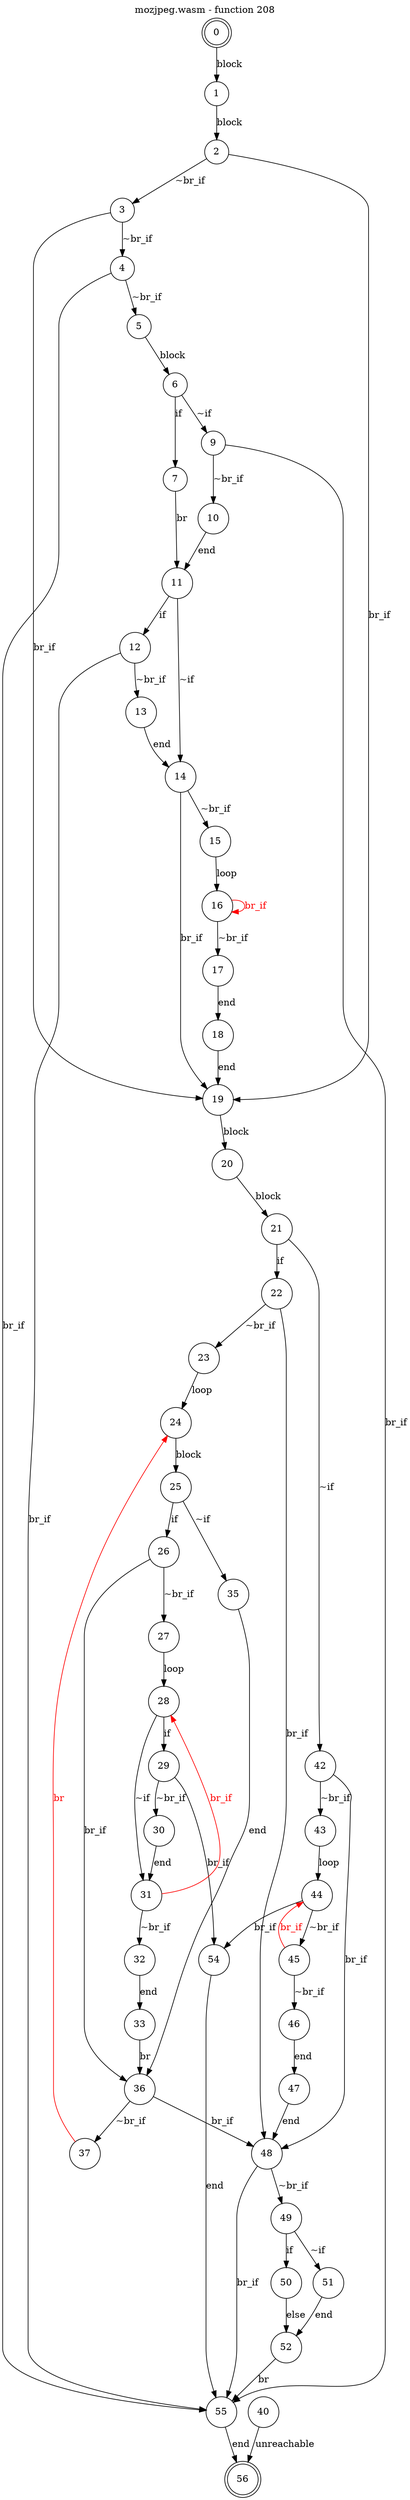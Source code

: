 digraph finite_state_machine {
    label = "mozjpeg.wasm - function 208"
    labelloc =  t
    labelfontsize = 16
    labelfontcolor = black
    labelfontname = "Helvetica"
    node [shape = doublecircle]; 0 56;
    node [shape = circle];
    0 -> 1[label="block"];
    1 -> 2[label="block"];
    2 -> 3[label="~br_if"];
    2 -> 19[label="br_if"];
    3 -> 4[label="~br_if"];
    3 -> 19[label="br_if"];
    4 -> 5[label="~br_if"];
    4 -> 55[label="br_if"];
    5 -> 6[label="block"];
    6 -> 7[label="if"];
    6 -> 9[label="~if"];
    7 -> 11[label="br"];
    9 -> 10[label="~br_if"];
    9 -> 55[label="br_if"];
    10 -> 11[label="end"];
    11 -> 12[label="if"];
    11 -> 14[label="~if"];
    12 -> 13[label="~br_if"];
    12 -> 55[label="br_if"];
    13 -> 14[label="end"];
    14 -> 15[label="~br_if"];
    14 -> 19[label="br_if"];
    15 -> 16[label="loop"];
    16 -> 17[label="~br_if"];
    16 -> 16[color="red" fontcolor="red" label="br_if"];
    17 -> 18[label="end"];
    18 -> 19[label="end"];
    19 -> 20[label="block"];
    20 -> 21[label="block"];
    21 -> 22[label="if"];
    21 -> 42[label="~if"];
    22 -> 23[label="~br_if"];
    22 -> 48[label="br_if"];
    23 -> 24[label="loop"];
    24 -> 25[label="block"];
    25 -> 26[label="if"];
    25 -> 35[label="~if"];
    26 -> 27[label="~br_if"];
    26 -> 36[label="br_if"];
    27 -> 28[label="loop"];
    28 -> 29[label="if"];
    28 -> 31[label="~if"];
    29 -> 30[label="~br_if"];
    29 -> 54[label="br_if"];
    30 -> 31[label="end"];
    31 -> 32[label="~br_if"];
    31 -> 28[color="red" fontcolor="red" label="br_if"];
    32 -> 33[label="end"];
    33 -> 36[label="br"];
    35 -> 36[label="end"];
    36 -> 37[label="~br_if"];
    36 -> 48[label="br_if"];
    37 -> 24[color="red" fontcolor="red" label="br"];
    40 -> 56[label="unreachable"];
    42 -> 43[label="~br_if"];
    42 -> 48[label="br_if"];
    43 -> 44[label="loop"];
    44 -> 45[label="~br_if"];
    44 -> 54[label="br_if"];
    45 -> 46[label="~br_if"];
    45 -> 44[color="red" fontcolor="red" label="br_if"];
    46 -> 47[label="end"];
    47 -> 48[label="end"];
    48 -> 49[label="~br_if"];
    48 -> 55[label="br_if"];
    49 -> 50[label="if"];
    49 -> 51[label="~if"];
    50 -> 52[label="else"];
    51 -> 52[label="end"];
    52 -> 55[label="br"];
    54 -> 55[label="end"];
    55 -> 56[label="end"];
}
